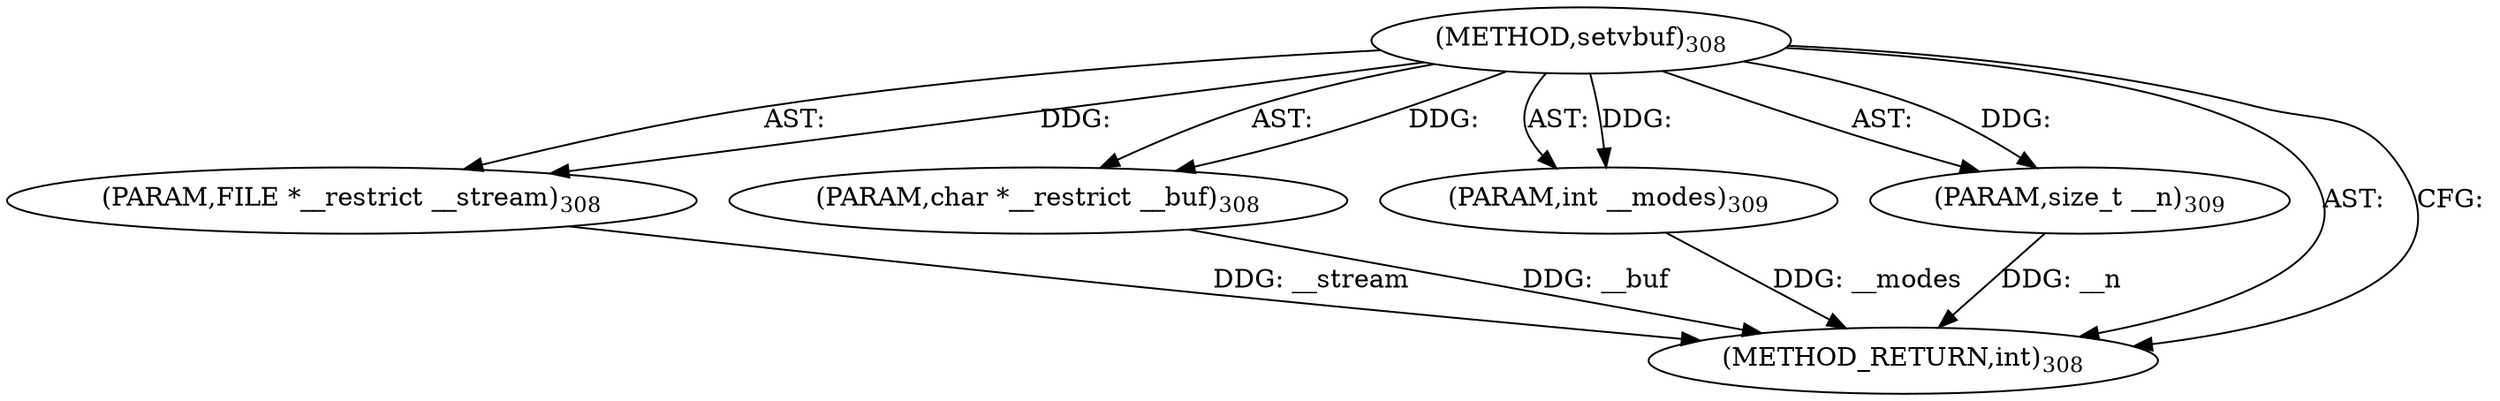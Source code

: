 digraph "setvbuf" {  
"30153" [label = <(METHOD,setvbuf)<SUB>308</SUB>> ]
"30154" [label = <(PARAM,FILE *__restrict __stream)<SUB>308</SUB>> ]
"30155" [label = <(PARAM,char *__restrict __buf)<SUB>308</SUB>> ]
"30156" [label = <(PARAM,int __modes)<SUB>309</SUB>> ]
"30157" [label = <(PARAM,size_t __n)<SUB>309</SUB>> ]
"30158" [label = <(METHOD_RETURN,int)<SUB>308</SUB>> ]
  "30153" -> "30154"  [ label = "AST: "] 
  "30153" -> "30155"  [ label = "AST: "] 
  "30153" -> "30156"  [ label = "AST: "] 
  "30153" -> "30157"  [ label = "AST: "] 
  "30153" -> "30158"  [ label = "AST: "] 
  "30153" -> "30158"  [ label = "CFG: "] 
  "30154" -> "30158"  [ label = "DDG: __stream"] 
  "30155" -> "30158"  [ label = "DDG: __buf"] 
  "30156" -> "30158"  [ label = "DDG: __modes"] 
  "30157" -> "30158"  [ label = "DDG: __n"] 
  "30153" -> "30154"  [ label = "DDG: "] 
  "30153" -> "30155"  [ label = "DDG: "] 
  "30153" -> "30156"  [ label = "DDG: "] 
  "30153" -> "30157"  [ label = "DDG: "] 
}
